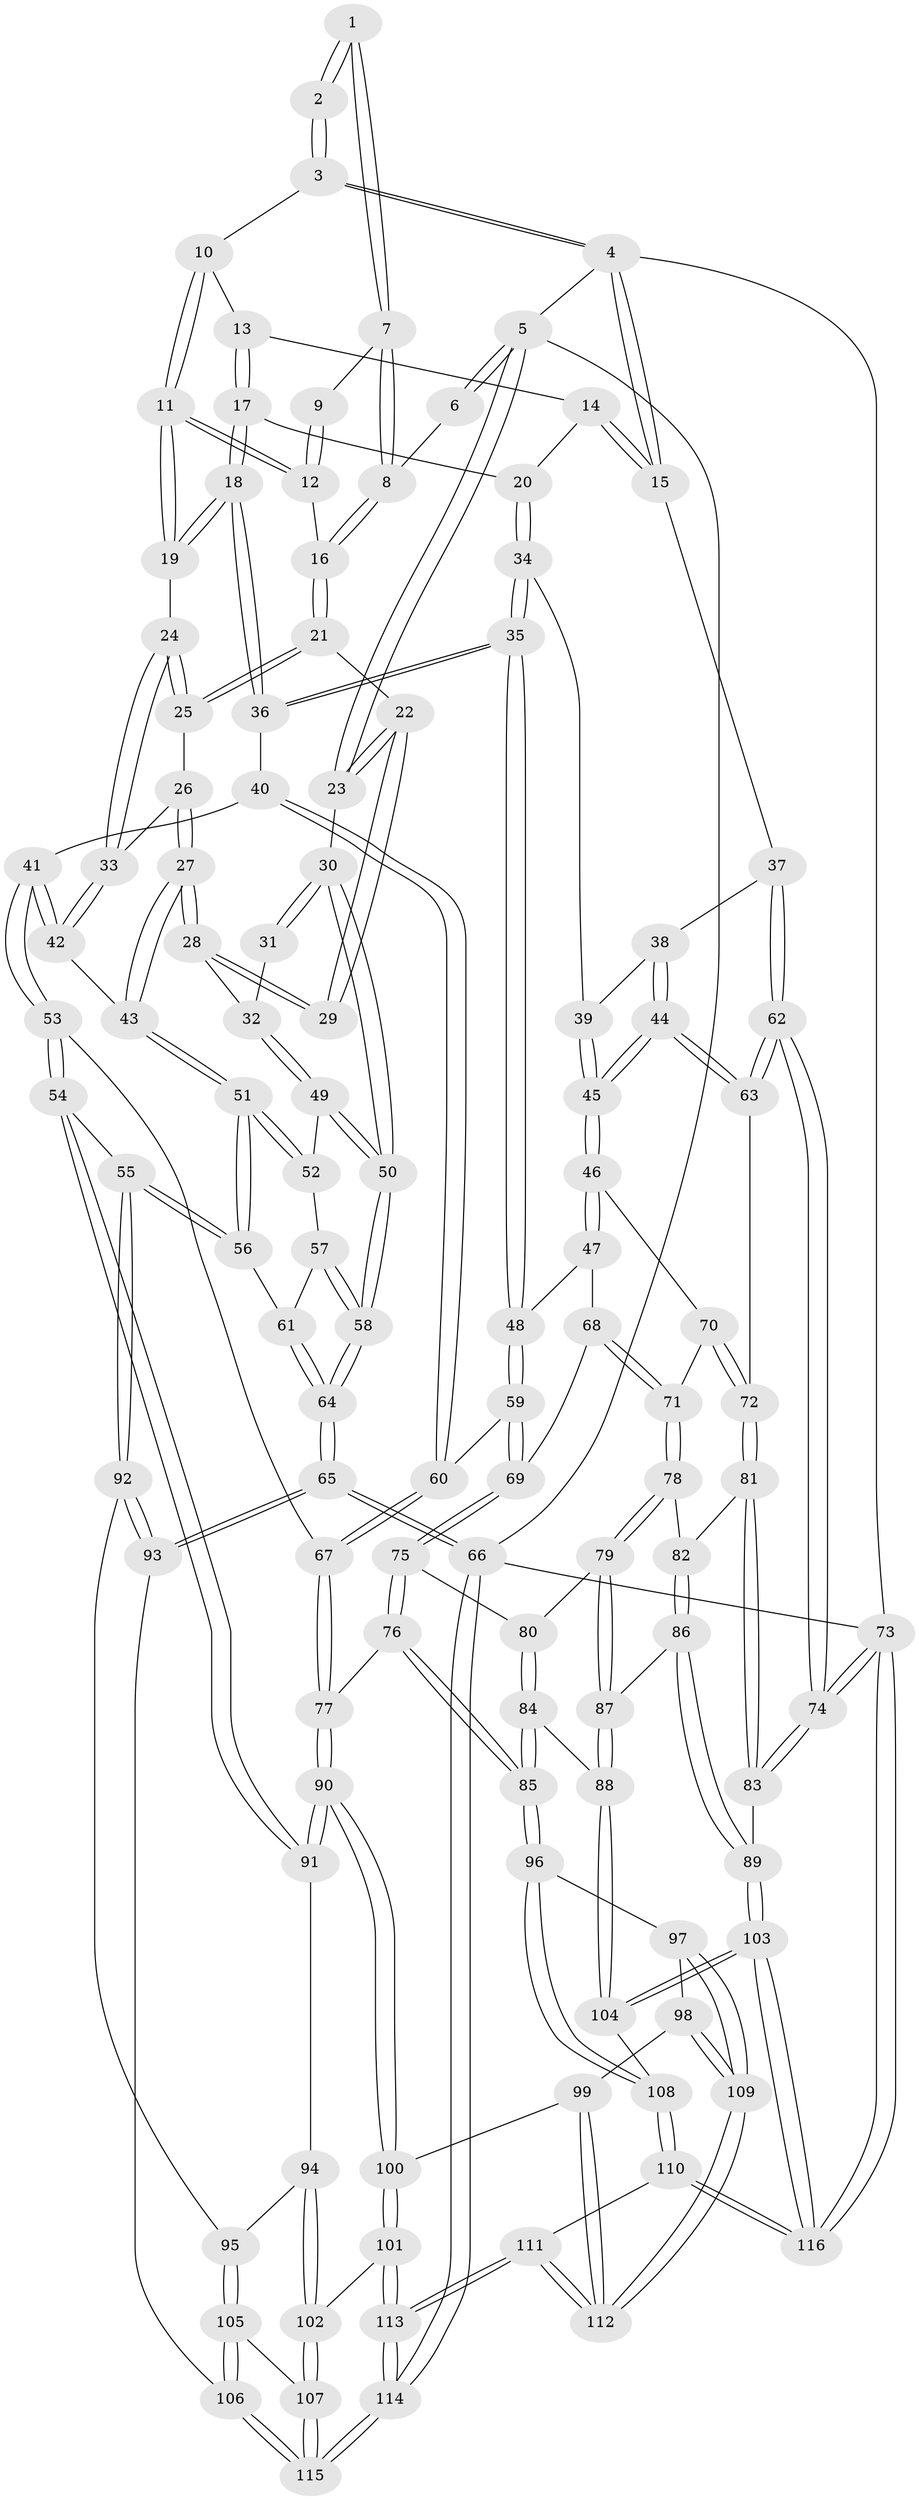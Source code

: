 // Generated by graph-tools (version 1.1) at 2025/38/03/09/25 02:38:41]
// undirected, 116 vertices, 287 edges
graph export_dot {
graph [start="1"]
  node [color=gray90,style=filled];
  1 [pos="+0+0"];
  2 [pos="+0.4580938154427717+0"];
  3 [pos="+0.48304586595435506+0"];
  4 [pos="+1+0"];
  5 [pos="+0+0"];
  6 [pos="+0+0"];
  7 [pos="+0.23748807768131455+0.11608649852057433"];
  8 [pos="+0.22431549192411493+0.13560392482590933"];
  9 [pos="+0.43159570548097637+0"];
  10 [pos="+0.49199663426237084+0"];
  11 [pos="+0.39047539862734193+0.23655033129017863"];
  12 [pos="+0.34730567699934956+0.18501187735058555"];
  13 [pos="+0.5596838104638124+0.02210702260065162"];
  14 [pos="+0.8909421220369894+0.04372499699072117"];
  15 [pos="+1+0"];
  16 [pos="+0.2106132040354883+0.163699003060611"];
  17 [pos="+0.6034870955148316+0.1518781312282151"];
  18 [pos="+0.49911885230722386+0.2953643737507847"];
  19 [pos="+0.4108266062950776+0.283963375440261"];
  20 [pos="+0.7446383218955972+0.21401539086307966"];
  21 [pos="+0.1925553593044421+0.18064036109492293"];
  22 [pos="+0.1775853773761492+0.18234188605288934"];
  23 [pos="+0+0"];
  24 [pos="+0.390260719239145+0.2944791610424914"];
  25 [pos="+0.22502998272513378+0.22827424852132255"];
  26 [pos="+0.2317665598403512+0.27279760485259563"];
  27 [pos="+0.23315445627995546+0.3860932060475211"];
  28 [pos="+0.11127109244531913+0.36310744434704834"];
  29 [pos="+0.13838938776354537+0.2349436434910377"];
  30 [pos="+0+0.13424419859908504"];
  31 [pos="+0.01863926047949273+0.2512724591624612"];
  32 [pos="+0.09408284535439043+0.37368176371619427"];
  33 [pos="+0.350429029572131+0.3394256766461675"];
  34 [pos="+0.7864117530667663+0.29327608275960804"];
  35 [pos="+0.7107372808267214+0.4296598387793963"];
  36 [pos="+0.5232580646953385+0.3666336171057605"];
  37 [pos="+1+0.09479365724789754"];
  38 [pos="+1+0.2643203373075196"];
  39 [pos="+0.8627915647619557+0.30857333614525234"];
  40 [pos="+0.4881748923638587+0.45286400181436814"];
  41 [pos="+0.4278637803682947+0.4901424247731896"];
  42 [pos="+0.30511651879514157+0.4019801042749678"];
  43 [pos="+0.26552578015365247+0.4138273693721923"];
  44 [pos="+0.9498908531534542+0.5210544456678678"];
  45 [pos="+0.9362978729271727+0.5181390982381227"];
  46 [pos="+0.9259752371582732+0.5211819548024637"];
  47 [pos="+0.787896776719134+0.5028714143966252"];
  48 [pos="+0.7142241432992505+0.4520920033440951"];
  49 [pos="+0.06399019729999515+0.40380054844105934"];
  50 [pos="+0+0.4004194758233302"];
  51 [pos="+0.21214206230879387+0.5813588127678497"];
  52 [pos="+0.09092005544213755+0.466494754270437"];
  53 [pos="+0.384957665135142+0.6164013275867697"];
  54 [pos="+0.24535531215685796+0.6448791582140285"];
  55 [pos="+0.22253573298524965+0.635997157524862"];
  56 [pos="+0.21972262896414713+0.6284888987247308"];
  57 [pos="+0.039930654895707504+0.5285122450540178"];
  58 [pos="+0+0.4760305814849575"];
  59 [pos="+0.6456701407963189+0.5535658626324558"];
  60 [pos="+0.5826591659384348+0.5573155690656746"];
  61 [pos="+0.04694256807705918+0.5672934511893933"];
  62 [pos="+1+0.5993103671711418"];
  63 [pos="+1+0.5681977485670224"];
  64 [pos="+0+0.7355674606765733"];
  65 [pos="+0+0.8381140867098906"];
  66 [pos="+0+1"];
  67 [pos="+0.47948732225459634+0.6717184127508684"];
  68 [pos="+0.781401361013976+0.5975723105347853"];
  69 [pos="+0.6704764502335296+0.612401167965388"];
  70 [pos="+0.8887018141882881+0.5751352047468818"];
  71 [pos="+0.8064803436651926+0.6419546387470193"];
  72 [pos="+0.882967220079398+0.6721935991376418"];
  73 [pos="+1+1"];
  74 [pos="+1+0.9158835785060487"];
  75 [pos="+0.6757138662247554+0.667835332473213"];
  76 [pos="+0.51209671515948+0.7230196810844349"];
  77 [pos="+0.5020169296269944+0.7164453578945452"];
  78 [pos="+0.8016155614593155+0.6896509712961421"];
  79 [pos="+0.7563653016729875+0.7052116881374618"];
  80 [pos="+0.6929464654531928+0.6862749485884835"];
  81 [pos="+0.8571899050862615+0.7142060803840832"];
  82 [pos="+0.8305045662815653+0.704096434780857"];
  83 [pos="+0.994990208153807+0.8543660536708615"];
  84 [pos="+0.6356018650442075+0.8373181530575377"];
  85 [pos="+0.5874137141283696+0.8482656532142459"];
  86 [pos="+0.7803903742753749+0.8504302190356727"];
  87 [pos="+0.7484812581465637+0.8480929083209187"];
  88 [pos="+0.7303902256583222+0.8570732394276889"];
  89 [pos="+0.8949959941283306+0.8698918962918266"];
  90 [pos="+0.3626059271317291+0.8543631788353979"];
  91 [pos="+0.2848989479004447+0.7476431548789004"];
  92 [pos="+0.05207286499449501+0.7683771479085945"];
  93 [pos="+0+0.8332159467019247"];
  94 [pos="+0.2459346502903084+0.8068241052310299"];
  95 [pos="+0.18168370438094378+0.8778145457589497"];
  96 [pos="+0.5866738786097276+0.8498146381795708"];
  97 [pos="+0.5848607872538971+0.8511153516097305"];
  98 [pos="+0.44970514085489716+0.8797697182550815"];
  99 [pos="+0.3860030492739941+0.8801625413560009"];
  100 [pos="+0.3629367381010971+0.8620922517381654"];
  101 [pos="+0.30734543752074056+0.9076748784829356"];
  102 [pos="+0.2519427545045118+0.9191368229272376"];
  103 [pos="+0.7528075775544119+1"];
  104 [pos="+0.7298796021943139+0.9738229298972906"];
  105 [pos="+0.18919613436750865+0.8899556119008271"];
  106 [pos="+0.11684770389346938+0.9608538872052187"];
  107 [pos="+0.23580387877690953+0.9237223287206003"];
  108 [pos="+0.6184431474583196+0.9462733191731584"];
  109 [pos="+0.5107943469677103+0.9629886090846836"];
  110 [pos="+0.5479929852522912+1"];
  111 [pos="+0.4739455439417395+1"];
  112 [pos="+0.46676979833358156+1"];
  113 [pos="+0.38020910628602816+1"];
  114 [pos="+0.20386002021885685+1"];
  115 [pos="+0.19210942869097278+1"];
  116 [pos="+0.758153840443178+1"];
  1 -- 2;
  1 -- 2;
  1 -- 7;
  1 -- 7;
  2 -- 3;
  2 -- 3;
  3 -- 4;
  3 -- 4;
  3 -- 10;
  4 -- 5;
  4 -- 15;
  4 -- 15;
  4 -- 73;
  5 -- 6;
  5 -- 6;
  5 -- 23;
  5 -- 23;
  5 -- 66;
  6 -- 8;
  7 -- 8;
  7 -- 8;
  7 -- 9;
  8 -- 16;
  8 -- 16;
  9 -- 12;
  9 -- 12;
  10 -- 11;
  10 -- 11;
  10 -- 13;
  11 -- 12;
  11 -- 12;
  11 -- 19;
  11 -- 19;
  12 -- 16;
  13 -- 14;
  13 -- 17;
  13 -- 17;
  14 -- 15;
  14 -- 15;
  14 -- 20;
  15 -- 37;
  16 -- 21;
  16 -- 21;
  17 -- 18;
  17 -- 18;
  17 -- 20;
  18 -- 19;
  18 -- 19;
  18 -- 36;
  18 -- 36;
  19 -- 24;
  20 -- 34;
  20 -- 34;
  21 -- 22;
  21 -- 25;
  21 -- 25;
  22 -- 23;
  22 -- 23;
  22 -- 29;
  22 -- 29;
  23 -- 30;
  24 -- 25;
  24 -- 25;
  24 -- 33;
  24 -- 33;
  25 -- 26;
  26 -- 27;
  26 -- 27;
  26 -- 33;
  27 -- 28;
  27 -- 28;
  27 -- 43;
  27 -- 43;
  28 -- 29;
  28 -- 29;
  28 -- 32;
  30 -- 31;
  30 -- 31;
  30 -- 50;
  30 -- 50;
  31 -- 32;
  32 -- 49;
  32 -- 49;
  33 -- 42;
  33 -- 42;
  34 -- 35;
  34 -- 35;
  34 -- 39;
  35 -- 36;
  35 -- 36;
  35 -- 48;
  35 -- 48;
  36 -- 40;
  37 -- 38;
  37 -- 62;
  37 -- 62;
  38 -- 39;
  38 -- 44;
  38 -- 44;
  39 -- 45;
  39 -- 45;
  40 -- 41;
  40 -- 60;
  40 -- 60;
  41 -- 42;
  41 -- 42;
  41 -- 53;
  41 -- 53;
  42 -- 43;
  43 -- 51;
  43 -- 51;
  44 -- 45;
  44 -- 45;
  44 -- 63;
  44 -- 63;
  45 -- 46;
  45 -- 46;
  46 -- 47;
  46 -- 47;
  46 -- 70;
  47 -- 48;
  47 -- 68;
  48 -- 59;
  48 -- 59;
  49 -- 50;
  49 -- 50;
  49 -- 52;
  50 -- 58;
  50 -- 58;
  51 -- 52;
  51 -- 52;
  51 -- 56;
  51 -- 56;
  52 -- 57;
  53 -- 54;
  53 -- 54;
  53 -- 67;
  54 -- 55;
  54 -- 91;
  54 -- 91;
  55 -- 56;
  55 -- 56;
  55 -- 92;
  55 -- 92;
  56 -- 61;
  57 -- 58;
  57 -- 58;
  57 -- 61;
  58 -- 64;
  58 -- 64;
  59 -- 60;
  59 -- 69;
  59 -- 69;
  60 -- 67;
  60 -- 67;
  61 -- 64;
  61 -- 64;
  62 -- 63;
  62 -- 63;
  62 -- 74;
  62 -- 74;
  63 -- 72;
  64 -- 65;
  64 -- 65;
  65 -- 66;
  65 -- 66;
  65 -- 93;
  65 -- 93;
  66 -- 114;
  66 -- 114;
  66 -- 73;
  67 -- 77;
  67 -- 77;
  68 -- 69;
  68 -- 71;
  68 -- 71;
  69 -- 75;
  69 -- 75;
  70 -- 71;
  70 -- 72;
  70 -- 72;
  71 -- 78;
  71 -- 78;
  72 -- 81;
  72 -- 81;
  73 -- 74;
  73 -- 74;
  73 -- 116;
  73 -- 116;
  74 -- 83;
  74 -- 83;
  75 -- 76;
  75 -- 76;
  75 -- 80;
  76 -- 77;
  76 -- 85;
  76 -- 85;
  77 -- 90;
  77 -- 90;
  78 -- 79;
  78 -- 79;
  78 -- 82;
  79 -- 80;
  79 -- 87;
  79 -- 87;
  80 -- 84;
  80 -- 84;
  81 -- 82;
  81 -- 83;
  81 -- 83;
  82 -- 86;
  82 -- 86;
  83 -- 89;
  84 -- 85;
  84 -- 85;
  84 -- 88;
  85 -- 96;
  85 -- 96;
  86 -- 87;
  86 -- 89;
  86 -- 89;
  87 -- 88;
  87 -- 88;
  88 -- 104;
  88 -- 104;
  89 -- 103;
  89 -- 103;
  90 -- 91;
  90 -- 91;
  90 -- 100;
  90 -- 100;
  91 -- 94;
  92 -- 93;
  92 -- 93;
  92 -- 95;
  93 -- 106;
  94 -- 95;
  94 -- 102;
  94 -- 102;
  95 -- 105;
  95 -- 105;
  96 -- 97;
  96 -- 108;
  96 -- 108;
  97 -- 98;
  97 -- 109;
  97 -- 109;
  98 -- 99;
  98 -- 109;
  98 -- 109;
  99 -- 100;
  99 -- 112;
  99 -- 112;
  100 -- 101;
  100 -- 101;
  101 -- 102;
  101 -- 113;
  101 -- 113;
  102 -- 107;
  102 -- 107;
  103 -- 104;
  103 -- 104;
  103 -- 116;
  103 -- 116;
  104 -- 108;
  105 -- 106;
  105 -- 106;
  105 -- 107;
  106 -- 115;
  106 -- 115;
  107 -- 115;
  107 -- 115;
  108 -- 110;
  108 -- 110;
  109 -- 112;
  109 -- 112;
  110 -- 111;
  110 -- 116;
  110 -- 116;
  111 -- 112;
  111 -- 112;
  111 -- 113;
  111 -- 113;
  113 -- 114;
  113 -- 114;
  114 -- 115;
  114 -- 115;
}
